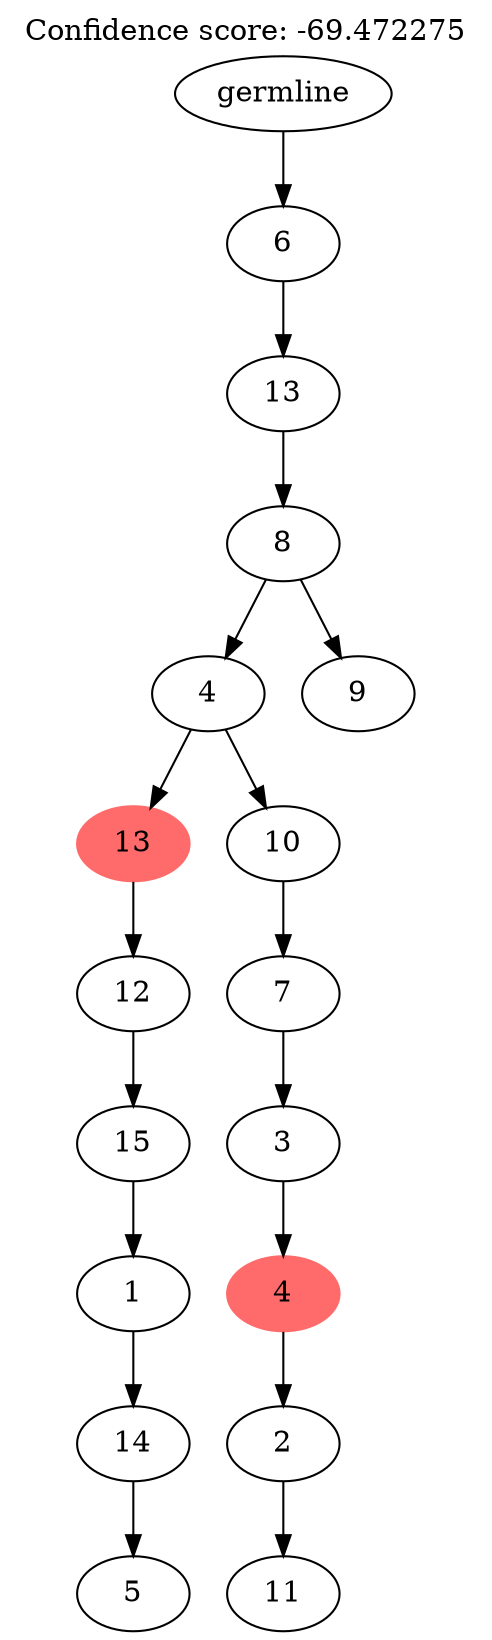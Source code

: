 digraph g {
	"15" -> "16";
	"16" [label="5"];
	"14" -> "15";
	"15" [label="14"];
	"13" -> "14";
	"14" [label="1"];
	"12" -> "13";
	"13" [label="15"];
	"11" -> "12";
	"12" [label="12"];
	"9" -> "10";
	"10" [label="11"];
	"8" -> "9";
	"9" [label="2"];
	"7" -> "8";
	"8" [color=indianred1, style=filled, label="4"];
	"6" -> "7";
	"7" [label="3"];
	"5" -> "6";
	"6" [label="7"];
	"4" -> "5";
	"5" [label="10"];
	"4" -> "11";
	"11" [color=indianred1, style=filled, label="13"];
	"3" -> "4";
	"4" [label="4"];
	"3" -> "17";
	"17" [label="9"];
	"2" -> "3";
	"3" [label="8"];
	"1" -> "2";
	"2" [label="13"];
	"0" -> "1";
	"1" [label="6"];
	"0" [label="germline"];
	labelloc="t";
	label="Confidence score: -69.472275";
}
